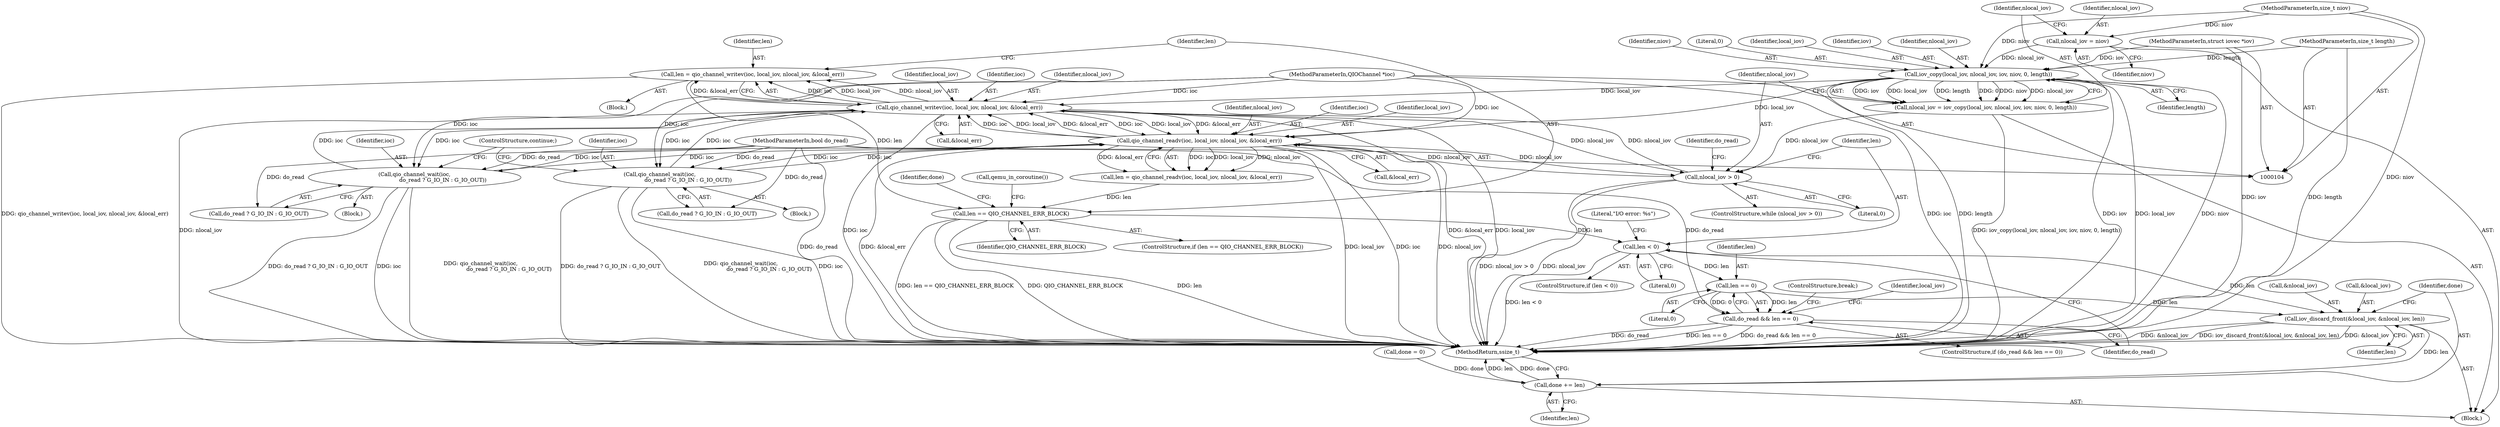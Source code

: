 digraph "1_qemu_ff82911cd3f69f028f2537825c9720ff78bc3f19_1@API" {
"1000155" [label="(Call,len = qio_channel_writev(ioc, local_iov, nlocal_iov, &local_err))"];
"1000157" [label="(Call,qio_channel_writev(ioc, local_iov, nlocal_iov, &local_err))"];
"1000147" [label="(Call,qio_channel_readv(ioc, local_iov, nlocal_iov, &local_err))"];
"1000176" [label="(Call,qio_channel_wait(ioc,\n                                 do_read ? G_IO_IN : G_IO_OUT))"];
"1000105" [label="(MethodParameterIn,QIOChannel *ioc)"];
"1000109" [label="(MethodParameterIn,bool do_read)"];
"1000191" [label="(Call,qio_channel_wait(ioc,\n                                 do_read ? G_IO_IN : G_IO_OUT))"];
"1000129" [label="(Call,iov_copy(local_iov, nlocal_iov, iov, niov, 0, length))"];
"1000124" [label="(Call,nlocal_iov = niov)"];
"1000107" [label="(MethodParameterIn,size_t niov)"];
"1000106" [label="(MethodParameterIn,struct iovec *iov)"];
"1000108" [label="(MethodParameterIn,size_t length)"];
"1000137" [label="(Call,nlocal_iov > 0)"];
"1000127" [label="(Call,nlocal_iov = iov_copy(local_iov, nlocal_iov, iov, niov, 0, length))"];
"1000164" [label="(Call,len == QIO_CHANNEL_ERR_BLOCK)"];
"1000204" [label="(Call,len < 0)"];
"1000222" [label="(Call,len == 0)"];
"1000220" [label="(Call,do_read && len == 0)"];
"1000227" [label="(Call,iov_discard_front(&local_iov, &nlocal_iov, len))"];
"1000233" [label="(Call,done += len)"];
"1000209" [label="(Literal,\"I/O error: %s\")"];
"1000227" [label="(Call,iov_discard_front(&local_iov, &nlocal_iov, len))"];
"1000133" [label="(Identifier,niov)"];
"1000143" [label="(Identifier,do_read)"];
"1000190" [label="(Block,)"];
"1000161" [label="(Call,&local_err)"];
"1000124" [label="(Call,nlocal_iov = niov)"];
"1000177" [label="(Identifier,ioc)"];
"1000204" [label="(Call,len < 0)"];
"1000224" [label="(Literal,0)"];
"1000192" [label="(Identifier,ioc)"];
"1000226" [label="(ControlStructure,break;)"];
"1000156" [label="(Identifier,len)"];
"1000137" [label="(Call,nlocal_iov > 0)"];
"1000128" [label="(Identifier,nlocal_iov)"];
"1000220" [label="(Call,do_read && len == 0)"];
"1000150" [label="(Identifier,nlocal_iov)"];
"1000134" [label="(Literal,0)"];
"1000203" [label="(ControlStructure,if (len < 0))"];
"1000155" [label="(Call,len = qio_channel_writev(ioc, local_iov, nlocal_iov, &local_err))"];
"1000125" [label="(Identifier,nlocal_iov)"];
"1000166" [label="(Identifier,QIO_CHANNEL_ERR_BLOCK)"];
"1000164" [label="(Call,len == QIO_CHANNEL_ERR_BLOCK)"];
"1000230" [label="(Call,&nlocal_iov)"];
"1000159" [label="(Identifier,local_iov)"];
"1000191" [label="(Call,qio_channel_wait(ioc,\n                                 do_read ? G_IO_IN : G_IO_OUT))"];
"1000105" [label="(MethodParameterIn,QIOChannel *ioc)"];
"1000110" [label="(Block,)"];
"1000219" [label="(ControlStructure,if (do_read && len == 0))"];
"1000145" [label="(Call,len = qio_channel_readv(ioc, local_iov, nlocal_iov, &local_err))"];
"1000129" [label="(Call,iov_copy(local_iov, nlocal_iov, iov, niov, 0, length))"];
"1000234" [label="(Identifier,done)"];
"1000138" [label="(Identifier,nlocal_iov)"];
"1000157" [label="(Call,qio_channel_writev(ioc, local_iov, nlocal_iov, &local_err))"];
"1000127" [label="(Call,nlocal_iov = iov_copy(local_iov, nlocal_iov, iov, niov, 0, length))"];
"1000108" [label="(MethodParameterIn,size_t length)"];
"1000178" [label="(Call,do_read ? G_IO_IN : G_IO_OUT)"];
"1000130" [label="(Identifier,local_iov)"];
"1000126" [label="(Identifier,niov)"];
"1000205" [label="(Identifier,len)"];
"1000229" [label="(Identifier,local_iov)"];
"1000236" [label="(MethodReturn,ssize_t)"];
"1000189" [label="(Identifier,done)"];
"1000176" [label="(Call,qio_channel_wait(ioc,\n                                 do_read ? G_IO_IN : G_IO_OUT))"];
"1000233" [label="(Call,done += len)"];
"1000107" [label="(MethodParameterIn,size_t niov)"];
"1000135" [label="(Identifier,length)"];
"1000106" [label="(MethodParameterIn,struct iovec *iov)"];
"1000112" [label="(Call,done = 0)"];
"1000235" [label="(Identifier,len)"];
"1000221" [label="(Identifier,do_read)"];
"1000139" [label="(Literal,0)"];
"1000158" [label="(Identifier,ioc)"];
"1000175" [label="(Block,)"];
"1000206" [label="(Literal,0)"];
"1000148" [label="(Identifier,ioc)"];
"1000228" [label="(Call,&local_iov)"];
"1000149" [label="(Identifier,local_iov)"];
"1000163" [label="(ControlStructure,if (len == QIO_CHANNEL_ERR_BLOCK))"];
"1000109" [label="(MethodParameterIn,bool do_read)"];
"1000132" [label="(Identifier,iov)"];
"1000223" [label="(Identifier,len)"];
"1000232" [label="(Identifier,len)"];
"1000154" [label="(Block,)"];
"1000160" [label="(Identifier,nlocal_iov)"];
"1000147" [label="(Call,qio_channel_readv(ioc, local_iov, nlocal_iov, &local_err))"];
"1000202" [label="(ControlStructure,continue;)"];
"1000193" [label="(Call,do_read ? G_IO_IN : G_IO_OUT)"];
"1000131" [label="(Identifier,nlocal_iov)"];
"1000222" [label="(Call,len == 0)"];
"1000151" [label="(Call,&local_err)"];
"1000169" [label="(Call,qemu_in_coroutine())"];
"1000165" [label="(Identifier,len)"];
"1000136" [label="(ControlStructure,while (nlocal_iov > 0))"];
"1000155" -> "1000154"  [label="AST: "];
"1000155" -> "1000157"  [label="CFG: "];
"1000156" -> "1000155"  [label="AST: "];
"1000157" -> "1000155"  [label="AST: "];
"1000165" -> "1000155"  [label="CFG: "];
"1000155" -> "1000236"  [label="DDG: qio_channel_writev(ioc, local_iov, nlocal_iov, &local_err)"];
"1000157" -> "1000155"  [label="DDG: ioc"];
"1000157" -> "1000155"  [label="DDG: local_iov"];
"1000157" -> "1000155"  [label="DDG: nlocal_iov"];
"1000157" -> "1000155"  [label="DDG: &local_err"];
"1000155" -> "1000164"  [label="DDG: len"];
"1000157" -> "1000161"  [label="CFG: "];
"1000158" -> "1000157"  [label="AST: "];
"1000159" -> "1000157"  [label="AST: "];
"1000160" -> "1000157"  [label="AST: "];
"1000161" -> "1000157"  [label="AST: "];
"1000157" -> "1000236"  [label="DDG: local_iov"];
"1000157" -> "1000236"  [label="DDG: nlocal_iov"];
"1000157" -> "1000236"  [label="DDG: ioc"];
"1000157" -> "1000236"  [label="DDG: &local_err"];
"1000157" -> "1000137"  [label="DDG: nlocal_iov"];
"1000157" -> "1000147"  [label="DDG: ioc"];
"1000157" -> "1000147"  [label="DDG: local_iov"];
"1000157" -> "1000147"  [label="DDG: &local_err"];
"1000147" -> "1000157"  [label="DDG: ioc"];
"1000147" -> "1000157"  [label="DDG: local_iov"];
"1000147" -> "1000157"  [label="DDG: &local_err"];
"1000176" -> "1000157"  [label="DDG: ioc"];
"1000191" -> "1000157"  [label="DDG: ioc"];
"1000105" -> "1000157"  [label="DDG: ioc"];
"1000129" -> "1000157"  [label="DDG: local_iov"];
"1000137" -> "1000157"  [label="DDG: nlocal_iov"];
"1000157" -> "1000176"  [label="DDG: ioc"];
"1000157" -> "1000191"  [label="DDG: ioc"];
"1000147" -> "1000145"  [label="AST: "];
"1000147" -> "1000151"  [label="CFG: "];
"1000148" -> "1000147"  [label="AST: "];
"1000149" -> "1000147"  [label="AST: "];
"1000150" -> "1000147"  [label="AST: "];
"1000151" -> "1000147"  [label="AST: "];
"1000145" -> "1000147"  [label="CFG: "];
"1000147" -> "1000236"  [label="DDG: &local_err"];
"1000147" -> "1000236"  [label="DDG: local_iov"];
"1000147" -> "1000236"  [label="DDG: ioc"];
"1000147" -> "1000236"  [label="DDG: nlocal_iov"];
"1000147" -> "1000137"  [label="DDG: nlocal_iov"];
"1000147" -> "1000145"  [label="DDG: ioc"];
"1000147" -> "1000145"  [label="DDG: local_iov"];
"1000147" -> "1000145"  [label="DDG: nlocal_iov"];
"1000147" -> "1000145"  [label="DDG: &local_err"];
"1000176" -> "1000147"  [label="DDG: ioc"];
"1000191" -> "1000147"  [label="DDG: ioc"];
"1000105" -> "1000147"  [label="DDG: ioc"];
"1000129" -> "1000147"  [label="DDG: local_iov"];
"1000137" -> "1000147"  [label="DDG: nlocal_iov"];
"1000147" -> "1000176"  [label="DDG: ioc"];
"1000147" -> "1000191"  [label="DDG: ioc"];
"1000176" -> "1000175"  [label="AST: "];
"1000176" -> "1000178"  [label="CFG: "];
"1000177" -> "1000176"  [label="AST: "];
"1000178" -> "1000176"  [label="AST: "];
"1000202" -> "1000176"  [label="CFG: "];
"1000176" -> "1000236"  [label="DDG: do_read ? G_IO_IN : G_IO_OUT"];
"1000176" -> "1000236"  [label="DDG: qio_channel_wait(ioc,\n                                 do_read ? G_IO_IN : G_IO_OUT)"];
"1000176" -> "1000236"  [label="DDG: ioc"];
"1000105" -> "1000176"  [label="DDG: ioc"];
"1000109" -> "1000176"  [label="DDG: do_read"];
"1000105" -> "1000104"  [label="AST: "];
"1000105" -> "1000236"  [label="DDG: ioc"];
"1000105" -> "1000191"  [label="DDG: ioc"];
"1000109" -> "1000104"  [label="AST: "];
"1000109" -> "1000236"  [label="DDG: do_read"];
"1000109" -> "1000178"  [label="DDG: do_read"];
"1000109" -> "1000191"  [label="DDG: do_read"];
"1000109" -> "1000193"  [label="DDG: do_read"];
"1000109" -> "1000220"  [label="DDG: do_read"];
"1000191" -> "1000190"  [label="AST: "];
"1000191" -> "1000193"  [label="CFG: "];
"1000192" -> "1000191"  [label="AST: "];
"1000193" -> "1000191"  [label="AST: "];
"1000202" -> "1000191"  [label="CFG: "];
"1000191" -> "1000236"  [label="DDG: qio_channel_wait(ioc,\n                                 do_read ? G_IO_IN : G_IO_OUT)"];
"1000191" -> "1000236"  [label="DDG: do_read ? G_IO_IN : G_IO_OUT"];
"1000191" -> "1000236"  [label="DDG: ioc"];
"1000129" -> "1000127"  [label="AST: "];
"1000129" -> "1000135"  [label="CFG: "];
"1000130" -> "1000129"  [label="AST: "];
"1000131" -> "1000129"  [label="AST: "];
"1000132" -> "1000129"  [label="AST: "];
"1000133" -> "1000129"  [label="AST: "];
"1000134" -> "1000129"  [label="AST: "];
"1000135" -> "1000129"  [label="AST: "];
"1000127" -> "1000129"  [label="CFG: "];
"1000129" -> "1000236"  [label="DDG: iov"];
"1000129" -> "1000236"  [label="DDG: local_iov"];
"1000129" -> "1000236"  [label="DDG: niov"];
"1000129" -> "1000236"  [label="DDG: length"];
"1000129" -> "1000127"  [label="DDG: iov"];
"1000129" -> "1000127"  [label="DDG: local_iov"];
"1000129" -> "1000127"  [label="DDG: length"];
"1000129" -> "1000127"  [label="DDG: 0"];
"1000129" -> "1000127"  [label="DDG: niov"];
"1000129" -> "1000127"  [label="DDG: nlocal_iov"];
"1000124" -> "1000129"  [label="DDG: nlocal_iov"];
"1000106" -> "1000129"  [label="DDG: iov"];
"1000107" -> "1000129"  [label="DDG: niov"];
"1000108" -> "1000129"  [label="DDG: length"];
"1000124" -> "1000110"  [label="AST: "];
"1000124" -> "1000126"  [label="CFG: "];
"1000125" -> "1000124"  [label="AST: "];
"1000126" -> "1000124"  [label="AST: "];
"1000128" -> "1000124"  [label="CFG: "];
"1000107" -> "1000124"  [label="DDG: niov"];
"1000107" -> "1000104"  [label="AST: "];
"1000107" -> "1000236"  [label="DDG: niov"];
"1000106" -> "1000104"  [label="AST: "];
"1000106" -> "1000236"  [label="DDG: iov"];
"1000108" -> "1000104"  [label="AST: "];
"1000108" -> "1000236"  [label="DDG: length"];
"1000137" -> "1000136"  [label="AST: "];
"1000137" -> "1000139"  [label="CFG: "];
"1000138" -> "1000137"  [label="AST: "];
"1000139" -> "1000137"  [label="AST: "];
"1000143" -> "1000137"  [label="CFG: "];
"1000205" -> "1000137"  [label="CFG: "];
"1000137" -> "1000236"  [label="DDG: nlocal_iov"];
"1000137" -> "1000236"  [label="DDG: nlocal_iov > 0"];
"1000127" -> "1000137"  [label="DDG: nlocal_iov"];
"1000127" -> "1000110"  [label="AST: "];
"1000128" -> "1000127"  [label="AST: "];
"1000138" -> "1000127"  [label="CFG: "];
"1000127" -> "1000236"  [label="DDG: iov_copy(local_iov, nlocal_iov, iov, niov, 0, length)"];
"1000164" -> "1000163"  [label="AST: "];
"1000164" -> "1000166"  [label="CFG: "];
"1000165" -> "1000164"  [label="AST: "];
"1000166" -> "1000164"  [label="AST: "];
"1000169" -> "1000164"  [label="CFG: "];
"1000189" -> "1000164"  [label="CFG: "];
"1000164" -> "1000236"  [label="DDG: len == QIO_CHANNEL_ERR_BLOCK"];
"1000164" -> "1000236"  [label="DDG: QIO_CHANNEL_ERR_BLOCK"];
"1000164" -> "1000236"  [label="DDG: len"];
"1000145" -> "1000164"  [label="DDG: len"];
"1000164" -> "1000204"  [label="DDG: len"];
"1000204" -> "1000203"  [label="AST: "];
"1000204" -> "1000206"  [label="CFG: "];
"1000205" -> "1000204"  [label="AST: "];
"1000206" -> "1000204"  [label="AST: "];
"1000209" -> "1000204"  [label="CFG: "];
"1000221" -> "1000204"  [label="CFG: "];
"1000204" -> "1000236"  [label="DDG: len < 0"];
"1000204" -> "1000222"  [label="DDG: len"];
"1000204" -> "1000227"  [label="DDG: len"];
"1000222" -> "1000220"  [label="AST: "];
"1000222" -> "1000224"  [label="CFG: "];
"1000223" -> "1000222"  [label="AST: "];
"1000224" -> "1000222"  [label="AST: "];
"1000220" -> "1000222"  [label="CFG: "];
"1000222" -> "1000220"  [label="DDG: len"];
"1000222" -> "1000220"  [label="DDG: 0"];
"1000222" -> "1000227"  [label="DDG: len"];
"1000220" -> "1000219"  [label="AST: "];
"1000220" -> "1000221"  [label="CFG: "];
"1000221" -> "1000220"  [label="AST: "];
"1000226" -> "1000220"  [label="CFG: "];
"1000229" -> "1000220"  [label="CFG: "];
"1000220" -> "1000236"  [label="DDG: do_read"];
"1000220" -> "1000236"  [label="DDG: len == 0"];
"1000220" -> "1000236"  [label="DDG: do_read && len == 0"];
"1000227" -> "1000110"  [label="AST: "];
"1000227" -> "1000232"  [label="CFG: "];
"1000228" -> "1000227"  [label="AST: "];
"1000230" -> "1000227"  [label="AST: "];
"1000232" -> "1000227"  [label="AST: "];
"1000234" -> "1000227"  [label="CFG: "];
"1000227" -> "1000236"  [label="DDG: iov_discard_front(&local_iov, &nlocal_iov, len)"];
"1000227" -> "1000236"  [label="DDG: &local_iov"];
"1000227" -> "1000236"  [label="DDG: &nlocal_iov"];
"1000227" -> "1000233"  [label="DDG: len"];
"1000233" -> "1000110"  [label="AST: "];
"1000233" -> "1000235"  [label="CFG: "];
"1000234" -> "1000233"  [label="AST: "];
"1000235" -> "1000233"  [label="AST: "];
"1000236" -> "1000233"  [label="CFG: "];
"1000233" -> "1000236"  [label="DDG: len"];
"1000233" -> "1000236"  [label="DDG: done"];
"1000112" -> "1000233"  [label="DDG: done"];
}
